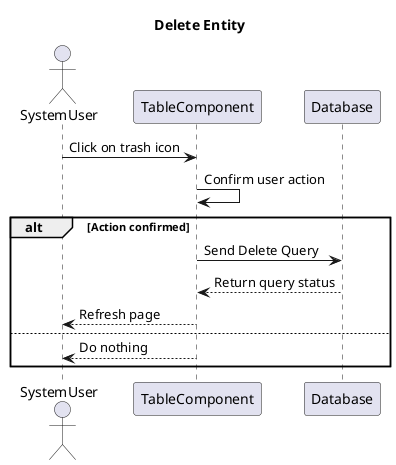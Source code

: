 @startuml Delete
title "Delete Entity"
actor SystemUser
participant TableComponent
participant Database

SystemUser -> TableComponent: Click on trash icon
TableComponent -> TableComponent: Confirm user action
alt Action confirmed
	TableComponent -> Database: Send Delete Query
	TableComponent <-- Database: Return query status
	SystemUser <-- TableComponent: Refresh page
else
	SystemUser <-- TableComponent: Do nothing
end
@enduml